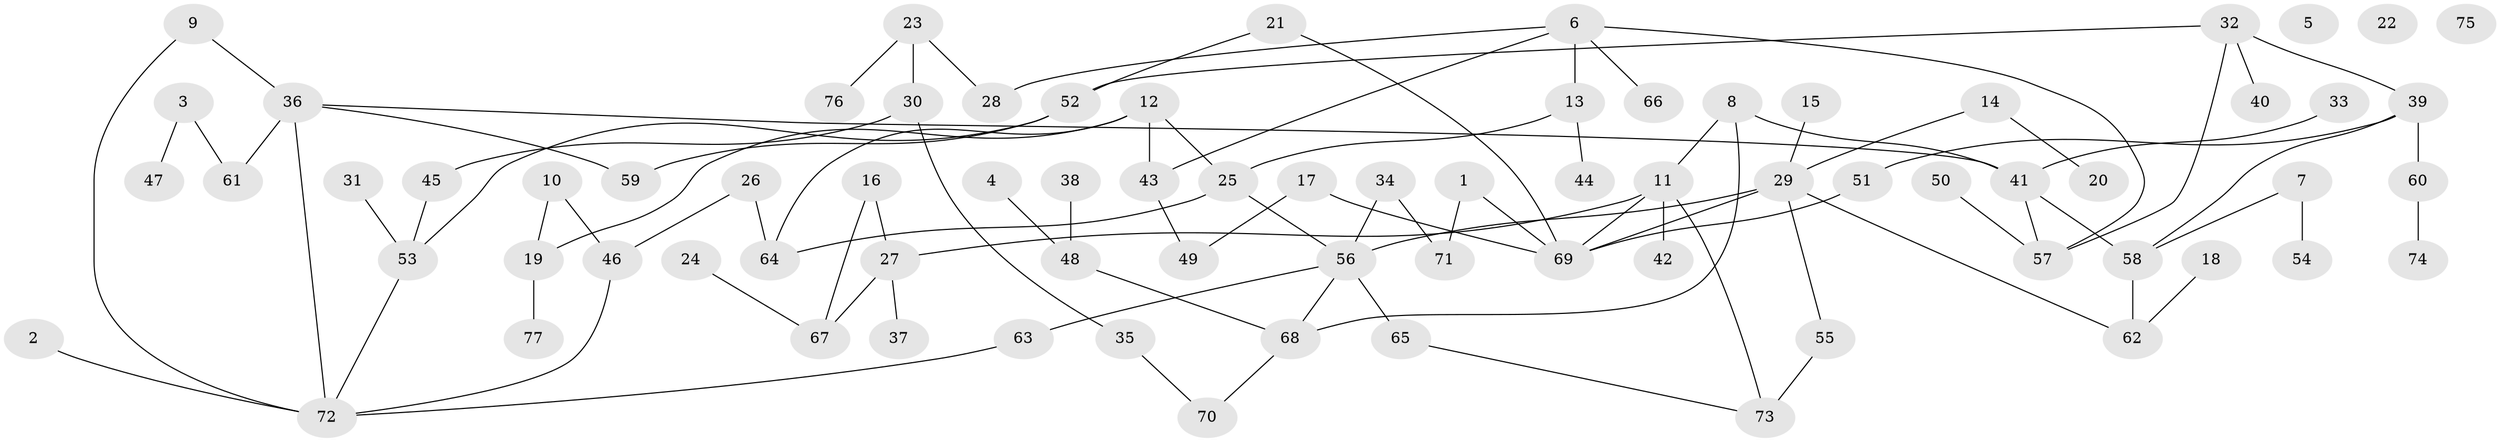 // Generated by graph-tools (version 1.1) at 2025/49/03/09/25 03:49:04]
// undirected, 77 vertices, 94 edges
graph export_dot {
graph [start="1"]
  node [color=gray90,style=filled];
  1;
  2;
  3;
  4;
  5;
  6;
  7;
  8;
  9;
  10;
  11;
  12;
  13;
  14;
  15;
  16;
  17;
  18;
  19;
  20;
  21;
  22;
  23;
  24;
  25;
  26;
  27;
  28;
  29;
  30;
  31;
  32;
  33;
  34;
  35;
  36;
  37;
  38;
  39;
  40;
  41;
  42;
  43;
  44;
  45;
  46;
  47;
  48;
  49;
  50;
  51;
  52;
  53;
  54;
  55;
  56;
  57;
  58;
  59;
  60;
  61;
  62;
  63;
  64;
  65;
  66;
  67;
  68;
  69;
  70;
  71;
  72;
  73;
  74;
  75;
  76;
  77;
  1 -- 69;
  1 -- 71;
  2 -- 72;
  3 -- 47;
  3 -- 61;
  4 -- 48;
  6 -- 13;
  6 -- 28;
  6 -- 43;
  6 -- 57;
  6 -- 66;
  7 -- 54;
  7 -- 58;
  8 -- 11;
  8 -- 41;
  8 -- 68;
  9 -- 36;
  9 -- 72;
  10 -- 19;
  10 -- 46;
  11 -- 27;
  11 -- 42;
  11 -- 69;
  11 -- 73;
  12 -- 19;
  12 -- 25;
  12 -- 43;
  12 -- 64;
  13 -- 25;
  13 -- 44;
  14 -- 20;
  14 -- 29;
  15 -- 29;
  16 -- 27;
  16 -- 67;
  17 -- 49;
  17 -- 69;
  18 -- 62;
  19 -- 77;
  21 -- 52;
  21 -- 69;
  23 -- 28;
  23 -- 30;
  23 -- 76;
  24 -- 67;
  25 -- 56;
  25 -- 64;
  26 -- 46;
  26 -- 64;
  27 -- 37;
  27 -- 67;
  29 -- 55;
  29 -- 56;
  29 -- 62;
  29 -- 69;
  30 -- 35;
  30 -- 45;
  31 -- 53;
  32 -- 39;
  32 -- 40;
  32 -- 52;
  32 -- 57;
  33 -- 41;
  34 -- 56;
  34 -- 71;
  35 -- 70;
  36 -- 41;
  36 -- 59;
  36 -- 61;
  36 -- 72;
  38 -- 48;
  39 -- 51;
  39 -- 58;
  39 -- 60;
  41 -- 57;
  41 -- 58;
  43 -- 49;
  45 -- 53;
  46 -- 72;
  48 -- 68;
  50 -- 57;
  51 -- 69;
  52 -- 53;
  52 -- 59;
  53 -- 72;
  55 -- 73;
  56 -- 63;
  56 -- 65;
  56 -- 68;
  58 -- 62;
  60 -- 74;
  63 -- 72;
  65 -- 73;
  68 -- 70;
}
